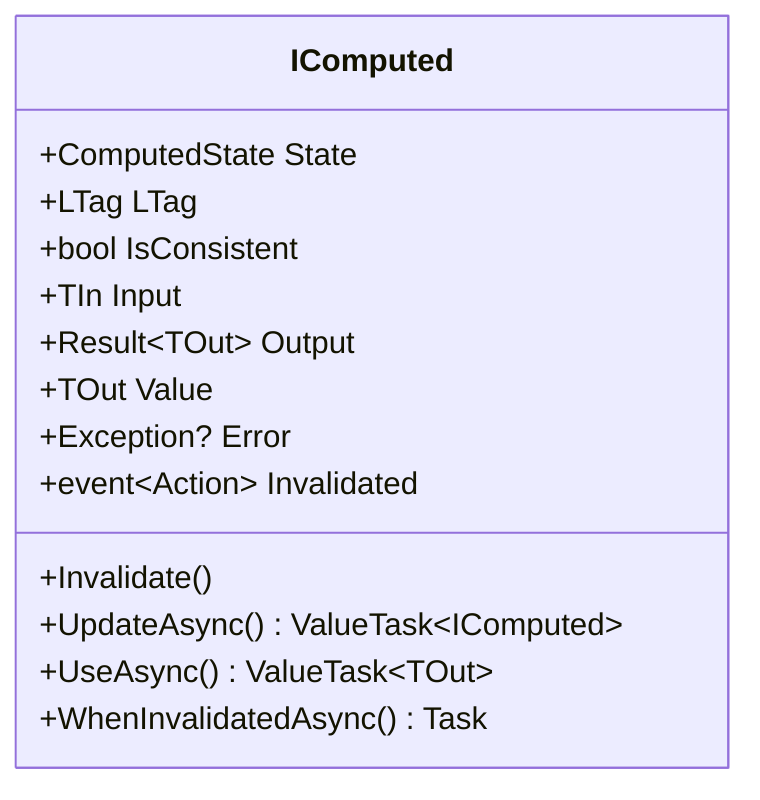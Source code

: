 classDiagram
  class IComputed {
    +ComputedState State
    +LTag LTag
    +bool IsConsistent
    +TIn Input
    +Result~TOut~ Output
    +TOut Value
    +Exception? Error
    +event~Action~ Invalidated

    +Invalidate()
    +UpdateAsync() ValueTask~IComputed~
    +UseAsync() ValueTask~TOut~
    +WhenInvalidatedAsync() Task
  }